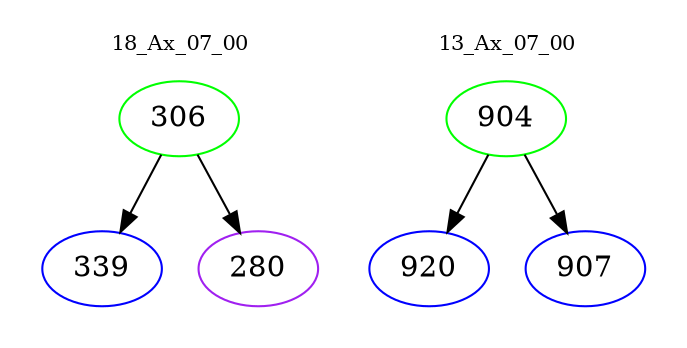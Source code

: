 digraph{
subgraph cluster_0 {
color = white
label = "18_Ax_07_00";
fontsize=10;
T0_306 [label="306", color="green"]
T0_306 -> T0_339 [color="black"]
T0_339 [label="339", color="blue"]
T0_306 -> T0_280 [color="black"]
T0_280 [label="280", color="purple"]
}
subgraph cluster_1 {
color = white
label = "13_Ax_07_00";
fontsize=10;
T1_904 [label="904", color="green"]
T1_904 -> T1_920 [color="black"]
T1_920 [label="920", color="blue"]
T1_904 -> T1_907 [color="black"]
T1_907 [label="907", color="blue"]
}
}

